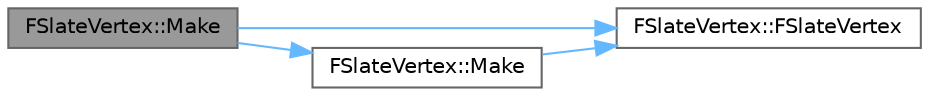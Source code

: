 digraph "FSlateVertex::Make"
{
 // INTERACTIVE_SVG=YES
 // LATEX_PDF_SIZE
  bgcolor="transparent";
  edge [fontname=Helvetica,fontsize=10,labelfontname=Helvetica,labelfontsize=10];
  node [fontname=Helvetica,fontsize=10,shape=box,height=0.2,width=0.4];
  rankdir="LR";
  Node1 [id="Node000001",label="FSlateVertex::Make",height=0.2,width=0.4,color="gray40", fillcolor="grey60", style="filled", fontcolor="black",tooltip=" "];
  Node1 -> Node2 [id="edge1_Node000001_Node000002",color="steelblue1",style="solid",tooltip=" "];
  Node2 [id="Node000002",label="FSlateVertex::FSlateVertex",height=0.2,width=0.4,color="grey40", fillcolor="white", style="filled",URL="$d6/d27/structFSlateVertex.html#a1d6ac3a82827900c02c779486d12e4c3",tooltip=" "];
  Node1 -> Node3 [id="edge2_Node000001_Node000003",color="steelblue1",style="solid",tooltip=" "];
  Node3 [id="Node000003",label="FSlateVertex::Make",height=0.2,width=0.4,color="grey40", fillcolor="white", style="filled",URL="$d6/d27/structFSlateVertex.html#a8195299712ce7a6562d3adcab6b985b7",tooltip=" "];
  Node3 -> Node2 [id="edge3_Node000003_Node000002",color="steelblue1",style="solid",tooltip=" "];
}

